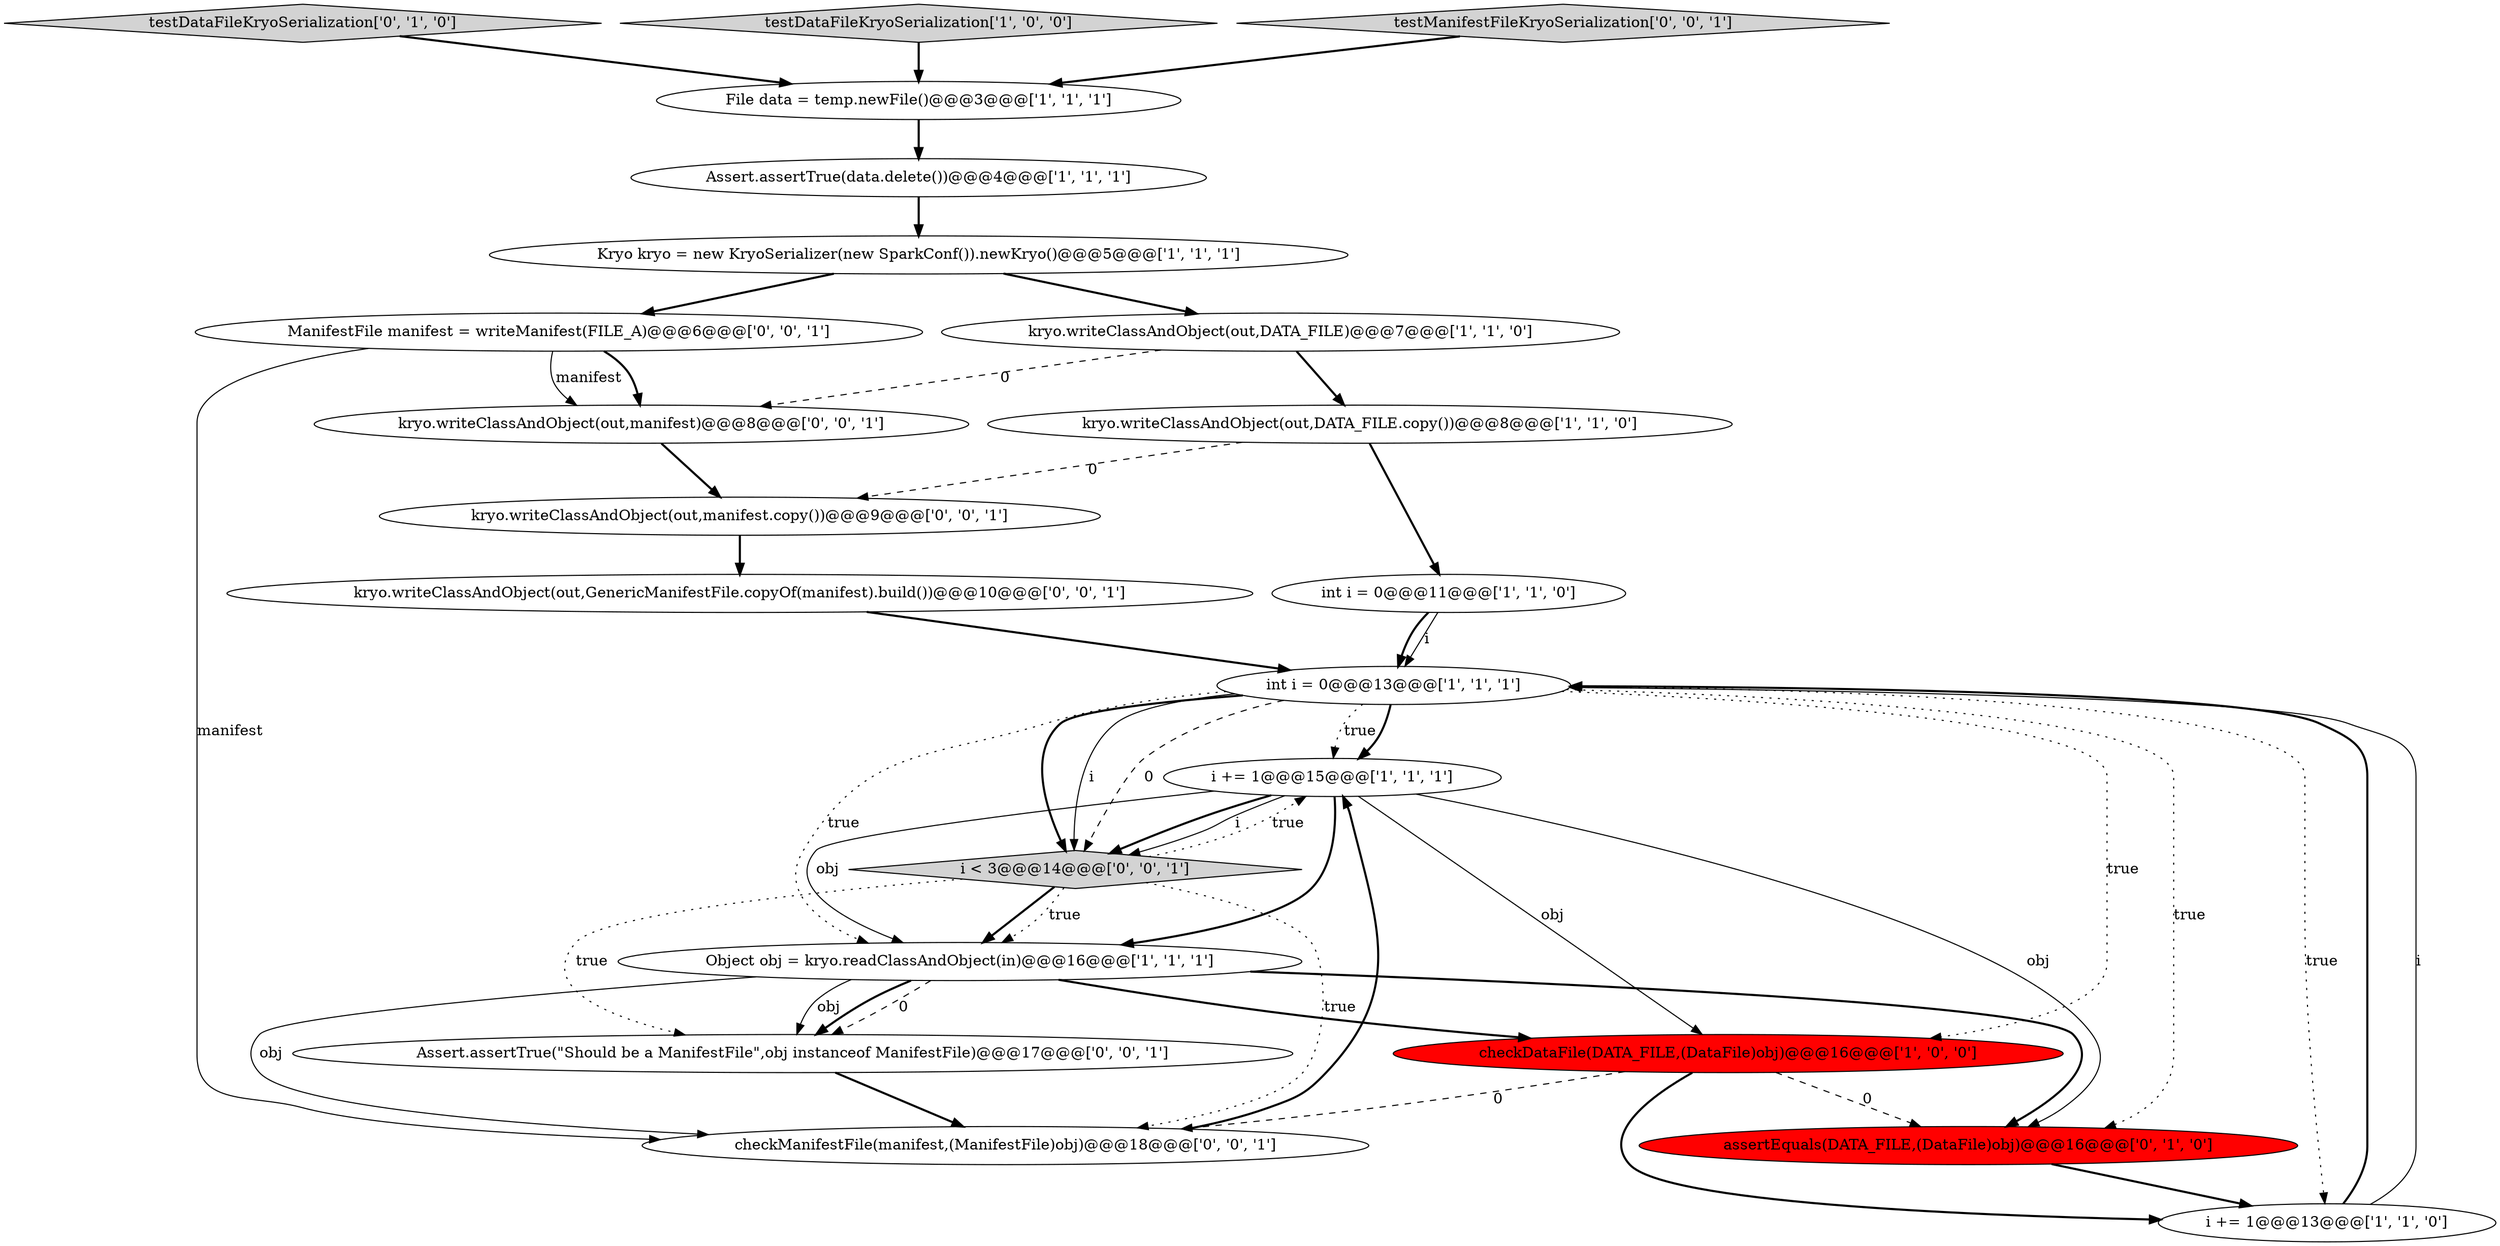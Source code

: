 digraph {
11 [style = filled, label = "kryo.writeClassAndObject(out,DATA_FILE.copy())@@@8@@@['1', '1', '0']", fillcolor = white, shape = ellipse image = "AAA0AAABBB1BBB"];
1 [style = filled, label = "i += 1@@@15@@@['1', '1', '1']", fillcolor = white, shape = ellipse image = "AAA0AAABBB1BBB"];
10 [style = filled, label = "int i = 0@@@13@@@['1', '1', '1']", fillcolor = white, shape = ellipse image = "AAA0AAABBB1BBB"];
7 [style = filled, label = "Assert.assertTrue(data.delete())@@@4@@@['1', '1', '1']", fillcolor = white, shape = ellipse image = "AAA0AAABBB1BBB"];
6 [style = filled, label = "checkDataFile(DATA_FILE,(DataFile)obj)@@@16@@@['1', '0', '0']", fillcolor = red, shape = ellipse image = "AAA1AAABBB1BBB"];
17 [style = filled, label = "Assert.assertTrue(\"Should be a ManifestFile\",obj instanceof ManifestFile)@@@17@@@['0', '0', '1']", fillcolor = white, shape = ellipse image = "AAA0AAABBB3BBB"];
4 [style = filled, label = "File data = temp.newFile()@@@3@@@['1', '1', '1']", fillcolor = white, shape = ellipse image = "AAA0AAABBB1BBB"];
15 [style = filled, label = "ManifestFile manifest = writeManifest(FILE_A)@@@6@@@['0', '0', '1']", fillcolor = white, shape = ellipse image = "AAA0AAABBB3BBB"];
18 [style = filled, label = "i < 3@@@14@@@['0', '0', '1']", fillcolor = lightgray, shape = diamond image = "AAA0AAABBB3BBB"];
21 [style = filled, label = "kryo.writeClassAndObject(out,GenericManifestFile.copyOf(manifest).build())@@@10@@@['0', '0', '1']", fillcolor = white, shape = ellipse image = "AAA0AAABBB3BBB"];
14 [style = filled, label = "kryo.writeClassAndObject(out,manifest.copy())@@@9@@@['0', '0', '1']", fillcolor = white, shape = ellipse image = "AAA0AAABBB3BBB"];
13 [style = filled, label = "assertEquals(DATA_FILE,(DataFile)obj)@@@16@@@['0', '1', '0']", fillcolor = red, shape = ellipse image = "AAA1AAABBB2BBB"];
5 [style = filled, label = "Kryo kryo = new KryoSerializer(new SparkConf()).newKryo()@@@5@@@['1', '1', '1']", fillcolor = white, shape = ellipse image = "AAA0AAABBB1BBB"];
12 [style = filled, label = "testDataFileKryoSerialization['0', '1', '0']", fillcolor = lightgray, shape = diamond image = "AAA0AAABBB2BBB"];
19 [style = filled, label = "kryo.writeClassAndObject(out,manifest)@@@8@@@['0', '0', '1']", fillcolor = white, shape = ellipse image = "AAA0AAABBB3BBB"];
3 [style = filled, label = "Object obj = kryo.readClassAndObject(in)@@@16@@@['1', '1', '1']", fillcolor = white, shape = ellipse image = "AAA0AAABBB1BBB"];
8 [style = filled, label = "testDataFileKryoSerialization['1', '0', '0']", fillcolor = lightgray, shape = diamond image = "AAA0AAABBB1BBB"];
20 [style = filled, label = "checkManifestFile(manifest,(ManifestFile)obj)@@@18@@@['0', '0', '1']", fillcolor = white, shape = ellipse image = "AAA0AAABBB3BBB"];
9 [style = filled, label = "i += 1@@@13@@@['1', '1', '0']", fillcolor = white, shape = ellipse image = "AAA0AAABBB1BBB"];
2 [style = filled, label = "int i = 0@@@11@@@['1', '1', '0']", fillcolor = white, shape = ellipse image = "AAA0AAABBB1BBB"];
0 [style = filled, label = "kryo.writeClassAndObject(out,DATA_FILE)@@@7@@@['1', '1', '0']", fillcolor = white, shape = ellipse image = "AAA0AAABBB1BBB"];
16 [style = filled, label = "testManifestFileKryoSerialization['0', '0', '1']", fillcolor = lightgray, shape = diamond image = "AAA0AAABBB3BBB"];
10->18 [style = bold, label=""];
21->10 [style = bold, label=""];
18->3 [style = bold, label=""];
10->6 [style = dotted, label="true"];
3->17 [style = dashed, label="0"];
3->20 [style = solid, label="obj"];
6->20 [style = dashed, label="0"];
0->19 [style = dashed, label="0"];
10->18 [style = solid, label="i"];
18->1 [style = dotted, label="true"];
1->3 [style = solid, label="obj"];
1->3 [style = bold, label=""];
10->3 [style = dotted, label="true"];
0->11 [style = bold, label=""];
3->6 [style = bold, label=""];
5->15 [style = bold, label=""];
1->18 [style = bold, label=""];
9->10 [style = bold, label=""];
20->1 [style = bold, label=""];
2->10 [style = solid, label="i"];
15->19 [style = bold, label=""];
2->10 [style = bold, label=""];
10->9 [style = dotted, label="true"];
18->20 [style = dotted, label="true"];
11->2 [style = bold, label=""];
4->7 [style = bold, label=""];
9->10 [style = solid, label="i"];
1->18 [style = solid, label="i"];
7->5 [style = bold, label=""];
15->20 [style = solid, label="manifest"];
19->14 [style = bold, label=""];
6->13 [style = dashed, label="0"];
5->0 [style = bold, label=""];
12->4 [style = bold, label=""];
10->13 [style = dotted, label="true"];
11->14 [style = dashed, label="0"];
18->3 [style = dotted, label="true"];
3->17 [style = solid, label="obj"];
3->13 [style = bold, label=""];
3->17 [style = bold, label=""];
15->19 [style = solid, label="manifest"];
13->9 [style = bold, label=""];
1->13 [style = solid, label="obj"];
8->4 [style = bold, label=""];
10->1 [style = dotted, label="true"];
6->9 [style = bold, label=""];
16->4 [style = bold, label=""];
18->17 [style = dotted, label="true"];
10->1 [style = bold, label=""];
1->6 [style = solid, label="obj"];
14->21 [style = bold, label=""];
10->18 [style = dashed, label="0"];
17->20 [style = bold, label=""];
}
